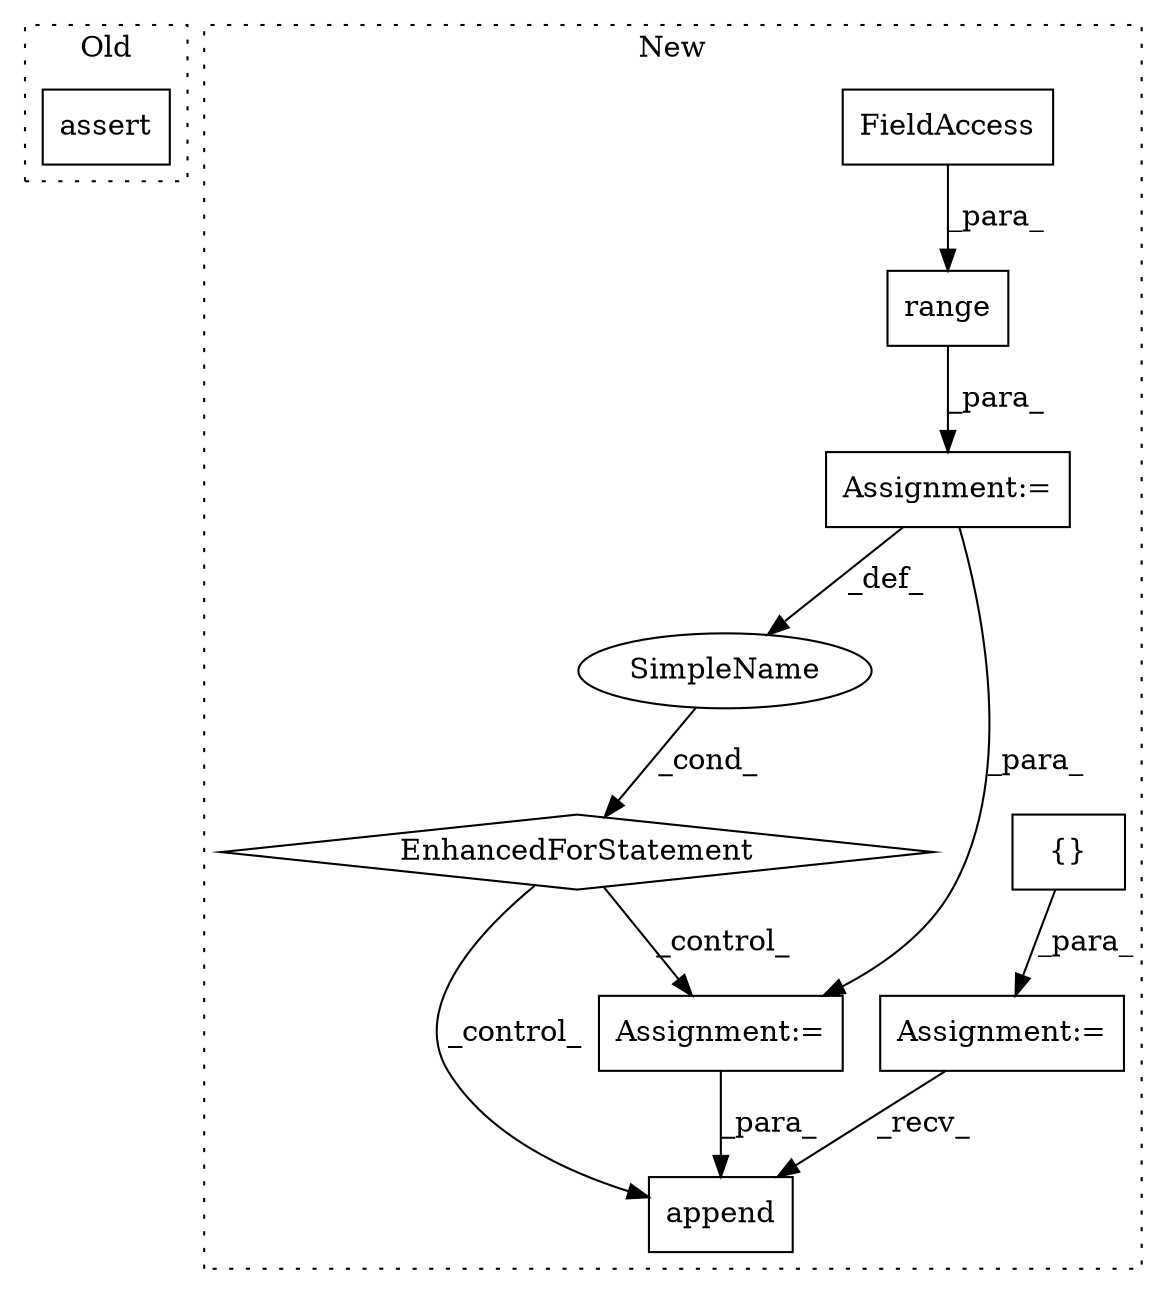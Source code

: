digraph G {
subgraph cluster0 {
1 [label="assert" a="6" s="9824" l="7" shape="box"];
label = "Old";
style="dotted";
}
subgraph cluster1 {
2 [label="append" a="32" s="9091,9105" l="7,1" shape="box"];
3 [label="Assignment:=" a="7" s="8890" l="1" shape="box"];
4 [label="{}" a="4" s="8908" l="2" shape="box"];
5 [label="EnhancedForStatement" a="70" s="8933,9020" l="53,2" shape="diamond"];
6 [label="SimpleName" a="42" s="8990" l="5" shape="ellipse"];
7 [label="Assignment:=" a="7" s="8933,9020" l="53,2" shape="box"];
8 [label="Assignment:=" a="7" s="9037" l="1" shape="box"];
9 [label="range" a="32" s="8998,9019" l="6,1" shape="box"];
10 [label="FieldAccess" a="22" s="9006" l="13" shape="box"];
label = "New";
style="dotted";
}
3 -> 2 [label="_recv_"];
4 -> 3 [label="_para_"];
5 -> 8 [label="_control_"];
5 -> 2 [label="_control_"];
6 -> 5 [label="_cond_"];
7 -> 8 [label="_para_"];
7 -> 6 [label="_def_"];
8 -> 2 [label="_para_"];
9 -> 7 [label="_para_"];
10 -> 9 [label="_para_"];
}